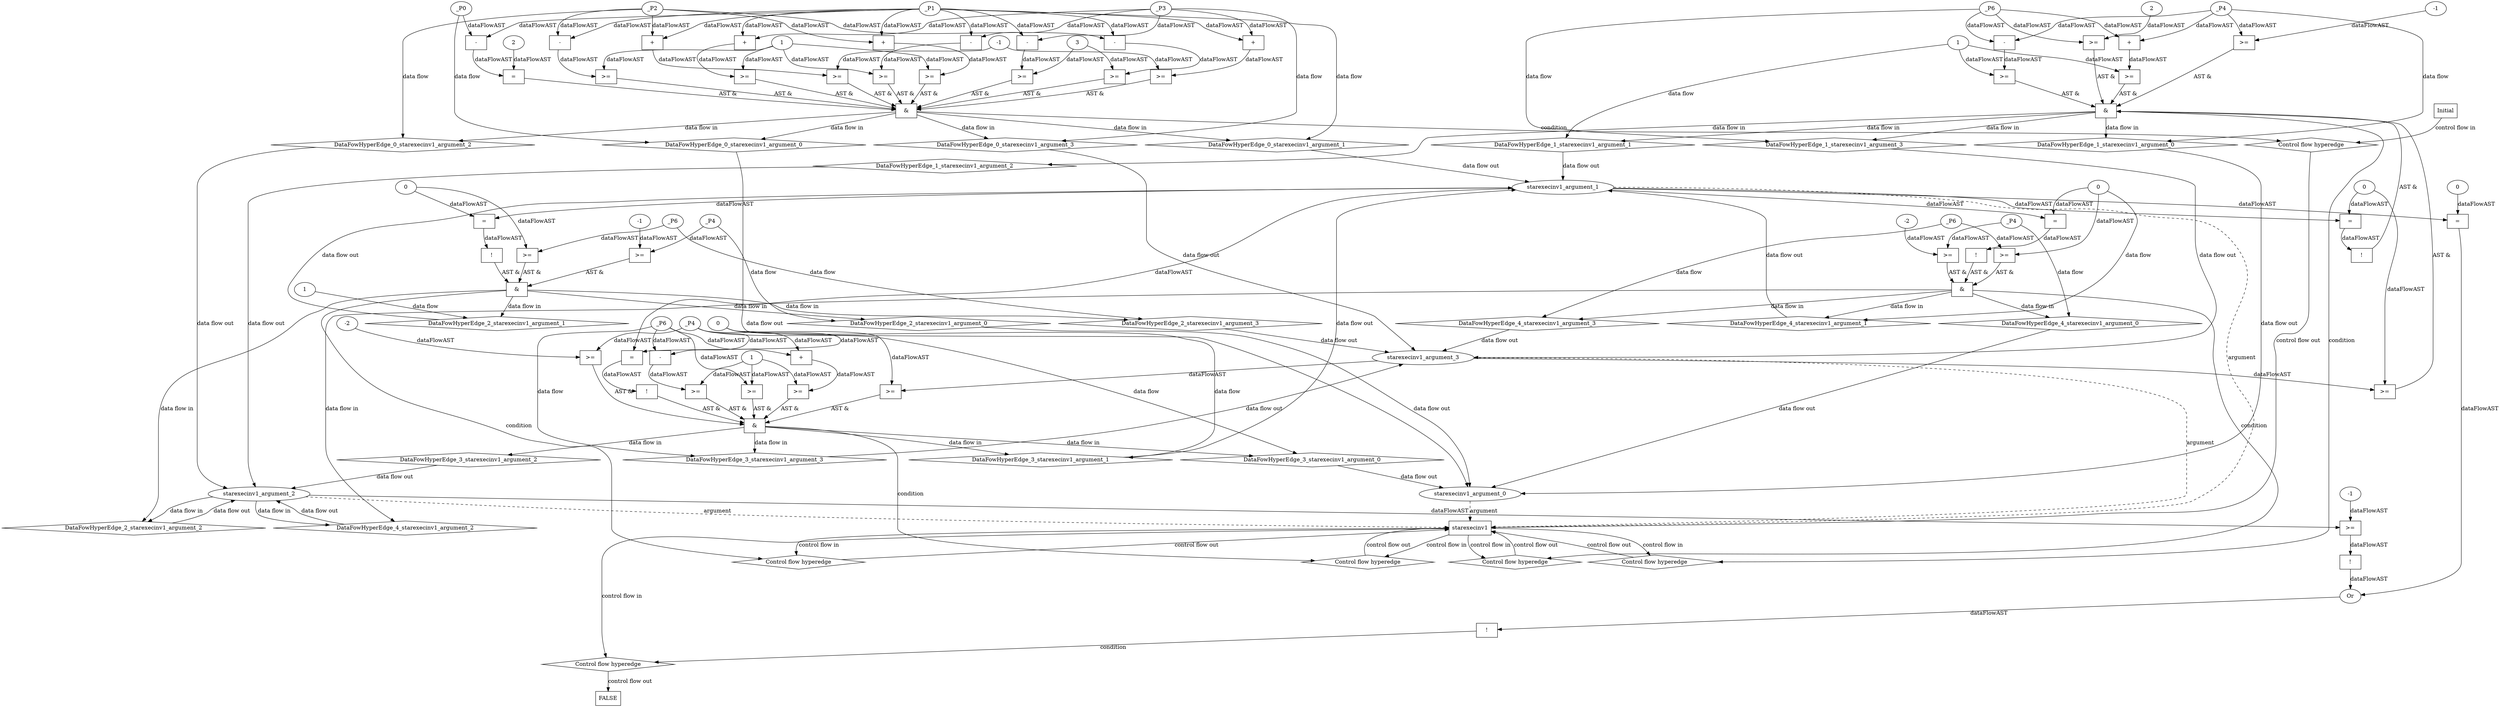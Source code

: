digraph dag {
"starexecinv1" [label="starexecinv1" nodeName="starexecinv1" class=cfn  shape="rect"];
FALSE [label="FALSE" nodeName=FALSE class=cfn  shape="rect"];
Initial [label="Initial" nodeName=Initial class=cfn  shape="rect"];
ControlFowHyperEdge_0 [label="Control flow hyperedge" nodeName=ControlFowHyperEdge_0 class=controlFlowHyperEdge shape="diamond"];
"Initial" -> ControlFowHyperEdge_0 [label="control flow in"]
ControlFowHyperEdge_0 -> "starexecinv1" [label="control flow out"]
ControlFowHyperEdge_1 [label="Control flow hyperedge" nodeName=ControlFowHyperEdge_1 class=controlFlowHyperEdge shape="diamond"];
"starexecinv1" -> ControlFowHyperEdge_1 [label="control flow in"]
ControlFowHyperEdge_1 -> "starexecinv1" [label="control flow out"]
ControlFowHyperEdge_2 [label="Control flow hyperedge" nodeName=ControlFowHyperEdge_2 class=controlFlowHyperEdge shape="diamond"];
"starexecinv1" -> ControlFowHyperEdge_2 [label="control flow in"]
ControlFowHyperEdge_2 -> "starexecinv1" [label="control flow out"]
ControlFowHyperEdge_3 [label="Control flow hyperedge" nodeName=ControlFowHyperEdge_3 class=controlFlowHyperEdge shape="diamond"];
"starexecinv1" -> ControlFowHyperEdge_3 [label="control flow in"]
ControlFowHyperEdge_3 -> "starexecinv1" [label="control flow out"]
ControlFowHyperEdge_4 [label="Control flow hyperedge" nodeName=ControlFowHyperEdge_4 class=controlFlowHyperEdge shape="diamond"];
"starexecinv1" -> ControlFowHyperEdge_4 [label="control flow in"]
ControlFowHyperEdge_4 -> "starexecinv1" [label="control flow out"]
ControlFowHyperEdge_5 [label="Control flow hyperedge" nodeName=ControlFowHyperEdge_5 class=controlFlowHyperEdge shape="diamond"];
"starexecinv1" -> ControlFowHyperEdge_5 [label="control flow in"]
ControlFowHyperEdge_5 -> "FALSE" [label="control flow out"]
"starexecinv1_argument_0" [label="starexecinv1_argument_0" nodeName=argument0 class=argument  head="starexecinv1" shape="oval"];
"starexecinv1_argument_0" -> "starexecinv1"[label="argument" style="dashed"]
"starexecinv1_argument_1" [label="starexecinv1_argument_1" nodeName=argument1 class=argument  head="starexecinv1" shape="oval"];
"starexecinv1_argument_1" -> "starexecinv1"[label="argument" style="dashed"]
"starexecinv1_argument_2" [label="starexecinv1_argument_2" nodeName=argument2 class=argument  head="starexecinv1" shape="oval"];
"starexecinv1_argument_2" -> "starexecinv1"[label="argument" style="dashed"]
"starexecinv1_argument_3" [label="starexecinv1_argument_3" nodeName=argument3 class=argument  head="starexecinv1" shape="oval"];
"starexecinv1_argument_3" -> "starexecinv1"[label="argument" style="dashed"]

"xxxstarexecinv1___Initial_0xxx_and" [label="&" nodeName="xxxstarexecinv1___Initial_0xxx_and" class=Operator shape="rect"];
"xxxstarexecinv1___Initial_0xxxguard6_node_0" [label=">=" nodeName="xxxstarexecinv1___Initial_0xxxguard6_node_0" class=Operator  shape="rect"];
"xxxstarexecinv1___Initial_0xxxguard6_node_1" [label="-" nodeName="xxxstarexecinv1___Initial_0xxxguard6_node_1" class= Operator shape="rect"];
"xxxstarexecinv1___Initial_0xxxguard6_node_1" -> "xxxstarexecinv1___Initial_0xxxguard6_node_0"[label="dataFlowAST"]
"xxxstarexecinv1___Initial_0xxxguard1_node_4" -> "xxxstarexecinv1___Initial_0xxxguard6_node_0"[label="dataFlowAST"]
"xxxstarexecinv1___Initial_0xxxdataFlow2_node_0" -> "xxxstarexecinv1___Initial_0xxxguard6_node_1"[label="dataFlowAST"]
"xxxstarexecinv1___Initial_0xxxdataFlow1_node_0" -> "xxxstarexecinv1___Initial_0xxxguard6_node_1"[label="dataFlowAST"]

"xxxstarexecinv1___Initial_0xxxguard6_node_0" -> "xxxstarexecinv1___Initial_0xxx_and" [label="AST &"];
"xxxstarexecinv1___Initial_0xxxguard3_node_0" [label="=" nodeName="xxxstarexecinv1___Initial_0xxxguard3_node_0" class=Operator  shape="rect"];
"xxxstarexecinv1___Initial_0xxxguard3_node_1" [label="-" nodeName="xxxstarexecinv1___Initial_0xxxguard3_node_1" class= Operator shape="rect"];
"xxxstarexecinv1___Initial_0xxxguard3_node_4" [label="2" nodeName="xxxstarexecinv1___Initial_0xxxguard3_node_4" class=Literal ];
"xxxstarexecinv1___Initial_0xxxguard3_node_1" -> "xxxstarexecinv1___Initial_0xxxguard3_node_0"[label="dataFlowAST"]
"xxxstarexecinv1___Initial_0xxxguard3_node_4" -> "xxxstarexecinv1___Initial_0xxxguard3_node_0"[label="dataFlowAST"]
"xxxstarexecinv1___Initial_0xxxdataFlow_0_node_0" -> "xxxstarexecinv1___Initial_0xxxguard3_node_1"[label="dataFlowAST"]
"xxxstarexecinv1___Initial_0xxxdataFlow1_node_0" -> "xxxstarexecinv1___Initial_0xxxguard3_node_1"[label="dataFlowAST"]

"xxxstarexecinv1___Initial_0xxxguard3_node_0" -> "xxxstarexecinv1___Initial_0xxx_and" [label="AST &"];
"xxxstarexecinv1___Initial_0xxxguard5_node_0" [label=">=" nodeName="xxxstarexecinv1___Initial_0xxxguard5_node_0" class=Operator  shape="rect"];
"xxxstarexecinv1___Initial_0xxxguard5_node_1" [label="+" nodeName="xxxstarexecinv1___Initial_0xxxguard5_node_1" class= Operator shape="rect"];
"xxxstarexecinv1___Initial_0xxxguard5_node_1" -> "xxxstarexecinv1___Initial_0xxxguard5_node_0"[label="dataFlowAST"]
"xxxstarexecinv1___Initial_0xxxguard1_node_4" -> "xxxstarexecinv1___Initial_0xxxguard5_node_0"[label="dataFlowAST"]
"xxxstarexecinv1___Initial_0xxxdataFlow3_node_0" -> "xxxstarexecinv1___Initial_0xxxguard5_node_1"[label="dataFlowAST"]
"xxxstarexecinv1___Initial_0xxxdataFlow1_node_0" -> "xxxstarexecinv1___Initial_0xxxguard5_node_1"[label="dataFlowAST"]

"xxxstarexecinv1___Initial_0xxxguard5_node_0" -> "xxxstarexecinv1___Initial_0xxx_and" [label="AST &"];
"xxxstarexecinv1___Initial_0xxxguard4_node_0" [label=">=" nodeName="xxxstarexecinv1___Initial_0xxxguard4_node_0" class=Operator  shape="rect"];
"xxxstarexecinv1___Initial_0xxxguard4_node_1" [label="-" nodeName="xxxstarexecinv1___Initial_0xxxguard4_node_1" class= Operator shape="rect"];
"xxxstarexecinv1___Initial_0xxxguard4_node_1" -> "xxxstarexecinv1___Initial_0xxxguard4_node_0"[label="dataFlowAST"]
"xxxstarexecinv1___Initial_0xxxguard_0_node_4" -> "xxxstarexecinv1___Initial_0xxxguard4_node_0"[label="dataFlowAST"]
"xxxstarexecinv1___Initial_0xxxdataFlow2_node_0" -> "xxxstarexecinv1___Initial_0xxxguard4_node_1"[label="dataFlowAST"]
"xxxstarexecinv1___Initial_0xxxdataFlow1_node_0" -> "xxxstarexecinv1___Initial_0xxxguard4_node_1"[label="dataFlowAST"]

"xxxstarexecinv1___Initial_0xxxguard4_node_0" -> "xxxstarexecinv1___Initial_0xxx_and" [label="AST &"];
"xxxstarexecinv1___Initial_0xxxguard1_node_0" [label=">=" nodeName="xxxstarexecinv1___Initial_0xxxguard1_node_0" class=Operator  shape="rect"];
"xxxstarexecinv1___Initial_0xxxguard1_node_1" [label="-" nodeName="xxxstarexecinv1___Initial_0xxxguard1_node_1" class= Operator shape="rect"];
"xxxstarexecinv1___Initial_0xxxguard1_node_4" [label="1" nodeName="xxxstarexecinv1___Initial_0xxxguard1_node_4" class=Literal ];
"xxxstarexecinv1___Initial_0xxxguard1_node_1" -> "xxxstarexecinv1___Initial_0xxxguard1_node_0"[label="dataFlowAST"]
"xxxstarexecinv1___Initial_0xxxguard1_node_4" -> "xxxstarexecinv1___Initial_0xxxguard1_node_0"[label="dataFlowAST"]
"xxxstarexecinv1___Initial_0xxxdataFlow3_node_0" -> "xxxstarexecinv1___Initial_0xxxguard1_node_1"[label="dataFlowAST"]
"xxxstarexecinv1___Initial_0xxxdataFlow1_node_0" -> "xxxstarexecinv1___Initial_0xxxguard1_node_1"[label="dataFlowAST"]

"xxxstarexecinv1___Initial_0xxxguard1_node_0" -> "xxxstarexecinv1___Initial_0xxx_and" [label="AST &"];
"xxxstarexecinv1___Initial_0xxxguard_0_node_0" [label=">=" nodeName="xxxstarexecinv1___Initial_0xxxguard_0_node_0" class=Operator  shape="rect"];
"xxxstarexecinv1___Initial_0xxxguard_0_node_1" [label="-" nodeName="xxxstarexecinv1___Initial_0xxxguard_0_node_1" class= Operator shape="rect"];
"xxxstarexecinv1___Initial_0xxxguard_0_node_4" [label="3" nodeName="xxxstarexecinv1___Initial_0xxxguard_0_node_4" class=Literal ];
"xxxstarexecinv1___Initial_0xxxguard_0_node_1" -> "xxxstarexecinv1___Initial_0xxxguard_0_node_0"[label="dataFlowAST"]
"xxxstarexecinv1___Initial_0xxxguard_0_node_4" -> "xxxstarexecinv1___Initial_0xxxguard_0_node_0"[label="dataFlowAST"]
"xxxstarexecinv1___Initial_0xxxdataFlow3_node_0" -> "xxxstarexecinv1___Initial_0xxxguard_0_node_1"[label="dataFlowAST"]
"xxxstarexecinv1___Initial_0xxxdataFlow1_node_0" -> "xxxstarexecinv1___Initial_0xxxguard_0_node_1"[label="dataFlowAST"]

"xxxstarexecinv1___Initial_0xxxguard_0_node_0" -> "xxxstarexecinv1___Initial_0xxx_and" [label="AST &"];
"xxxstarexecinv1___Initial_0xxxguard7_node_0" [label=">=" nodeName="xxxstarexecinv1___Initial_0xxxguard7_node_0" class=Operator  shape="rect"];
"xxxstarexecinv1___Initial_0xxxguard7_node_1" [label="+" nodeName="xxxstarexecinv1___Initial_0xxxguard7_node_1" class= Operator shape="rect"];
"xxxstarexecinv1___Initial_0xxxguard7_node_4" [label="-1" nodeName="xxxstarexecinv1___Initial_0xxxguard7_node_4" class=Literal ];
"xxxstarexecinv1___Initial_0xxxguard7_node_1" -> "xxxstarexecinv1___Initial_0xxxguard7_node_0"[label="dataFlowAST"]
"xxxstarexecinv1___Initial_0xxxguard7_node_4" -> "xxxstarexecinv1___Initial_0xxxguard7_node_0"[label="dataFlowAST"]
"xxxstarexecinv1___Initial_0xxxdataFlow3_node_0" -> "xxxstarexecinv1___Initial_0xxxguard7_node_1"[label="dataFlowAST"]
"xxxstarexecinv1___Initial_0xxxdataFlow1_node_0" -> "xxxstarexecinv1___Initial_0xxxguard7_node_1"[label="dataFlowAST"]

"xxxstarexecinv1___Initial_0xxxguard7_node_0" -> "xxxstarexecinv1___Initial_0xxx_and" [label="AST &"];
"xxxstarexecinv1___Initial_0xxxguard2_node_0" [label=">=" nodeName="xxxstarexecinv1___Initial_0xxxguard2_node_0" class=Operator  shape="rect"];
"xxxstarexecinv1___Initial_0xxxguard2_node_1" [label="+" nodeName="xxxstarexecinv1___Initial_0xxxguard2_node_1" class= Operator shape="rect"];
"xxxstarexecinv1___Initial_0xxxguard2_node_1" -> "xxxstarexecinv1___Initial_0xxxguard2_node_0"[label="dataFlowAST"]
"xxxstarexecinv1___Initial_0xxxguard1_node_4" -> "xxxstarexecinv1___Initial_0xxxguard2_node_0"[label="dataFlowAST"]
"xxxstarexecinv1___Initial_0xxxdataFlow2_node_0" -> "xxxstarexecinv1___Initial_0xxxguard2_node_1"[label="dataFlowAST"]
"xxxstarexecinv1___Initial_0xxxdataFlow1_node_0" -> "xxxstarexecinv1___Initial_0xxxguard2_node_1"[label="dataFlowAST"]

"xxxstarexecinv1___Initial_0xxxguard2_node_0" -> "xxxstarexecinv1___Initial_0xxx_and" [label="AST &"];
"xxxstarexecinv1___Initial_0xxxguard8_node_0" [label=">=" nodeName="xxxstarexecinv1___Initial_0xxxguard8_node_0" class=Operator  shape="rect"];
"xxxstarexecinv1___Initial_0xxxguard8_node_1" [label="+" nodeName="xxxstarexecinv1___Initial_0xxxguard8_node_1" class= Operator shape="rect"];
"xxxstarexecinv1___Initial_0xxxguard8_node_1" -> "xxxstarexecinv1___Initial_0xxxguard8_node_0"[label="dataFlowAST"]
"xxxstarexecinv1___Initial_0xxxguard7_node_4" -> "xxxstarexecinv1___Initial_0xxxguard8_node_0"[label="dataFlowAST"]
"xxxstarexecinv1___Initial_0xxxdataFlow2_node_0" -> "xxxstarexecinv1___Initial_0xxxguard8_node_1"[label="dataFlowAST"]
"xxxstarexecinv1___Initial_0xxxdataFlow1_node_0" -> "xxxstarexecinv1___Initial_0xxxguard8_node_1"[label="dataFlowAST"]

"xxxstarexecinv1___Initial_0xxxguard8_node_0" -> "xxxstarexecinv1___Initial_0xxx_and" [label="AST &"];
"xxxstarexecinv1___Initial_0xxx_and" -> "ControlFowHyperEdge_0" [label="condition"];
"xxxstarexecinv1___Initial_0xxxdataFlow_0_node_0" [label="_P0" nodeName="xxxstarexecinv1___Initial_0xxxdataFlow_0_node_0" class=Constant ];

"xxxstarexecinv1___Initial_0xxxdataFlow_0_node_0" -> "DataFowHyperEdge_0_starexecinv1_argument_0" [label="data flow"];
"xxxstarexecinv1___Initial_0xxxdataFlow1_node_0" [label="_P1" nodeName="xxxstarexecinv1___Initial_0xxxdataFlow1_node_0" class=Constant ];

"xxxstarexecinv1___Initial_0xxxdataFlow1_node_0" -> "DataFowHyperEdge_0_starexecinv1_argument_1" [label="data flow"];
"xxxstarexecinv1___Initial_0xxxdataFlow2_node_0" [label="_P2" nodeName="xxxstarexecinv1___Initial_0xxxdataFlow2_node_0" class=Constant ];

"xxxstarexecinv1___Initial_0xxxdataFlow2_node_0" -> "DataFowHyperEdge_0_starexecinv1_argument_2" [label="data flow"];
"xxxstarexecinv1___Initial_0xxxdataFlow3_node_0" [label="_P3" nodeName="xxxstarexecinv1___Initial_0xxxdataFlow3_node_0" class=Constant ];

"xxxstarexecinv1___Initial_0xxxdataFlow3_node_0" -> "DataFowHyperEdge_0_starexecinv1_argument_3" [label="data flow"];
"xxxstarexecinv1___starexecinv1_1xxx_and" [label="&" nodeName="xxxstarexecinv1___starexecinv1_1xxx_and" class=Operator shape="rect"];
"xxxstarexecinv1___starexecinv1_1xxxguard_0_node_0" [label=">=" nodeName="xxxstarexecinv1___starexecinv1_1xxxguard_0_node_0" class=Operator  shape="rect"];
"xxxstarexecinv1___starexecinv1_1xxxguard_0_node_2" [label="2" nodeName="xxxstarexecinv1___starexecinv1_1xxxguard_0_node_2" class=Literal ];
"xxxstarexecinv1___starexecinv1_1xxxdataFlow2_node_0" -> "xxxstarexecinv1___starexecinv1_1xxxguard_0_node_0"[label="dataFlowAST"]
"xxxstarexecinv1___starexecinv1_1xxxguard_0_node_2" -> "xxxstarexecinv1___starexecinv1_1xxxguard_0_node_0"[label="dataFlowAST"]

"xxxstarexecinv1___starexecinv1_1xxxguard_0_node_0" -> "xxxstarexecinv1___starexecinv1_1xxx_and" [label="AST &"];
"xxxstarexecinv1___starexecinv1_1xxxguard1_node_0" [label=">=" nodeName="xxxstarexecinv1___starexecinv1_1xxxguard1_node_0" class=Operator  shape="rect"];
"xxxstarexecinv1___starexecinv1_1xxxguard1_node_2" [label="-1" nodeName="xxxstarexecinv1___starexecinv1_1xxxguard1_node_2" class=Literal ];
"xxxstarexecinv1___starexecinv1_1xxxdataFlow_0_node_0" -> "xxxstarexecinv1___starexecinv1_1xxxguard1_node_0"[label="dataFlowAST"]
"xxxstarexecinv1___starexecinv1_1xxxguard1_node_2" -> "xxxstarexecinv1___starexecinv1_1xxxguard1_node_0"[label="dataFlowAST"]

"xxxstarexecinv1___starexecinv1_1xxxguard1_node_0" -> "xxxstarexecinv1___starexecinv1_1xxx_and" [label="AST &"];
"xxxstarexecinv1___starexecinv1_1xxxguard5_node_0" [label=">=" nodeName="xxxstarexecinv1___starexecinv1_1xxxguard5_node_0" class=Operator  shape="rect"];
"xxxstarexecinv1___starexecinv1_1xxxguard5_node_1" [label="-" nodeName="xxxstarexecinv1___starexecinv1_1xxxguard5_node_1" class= Operator shape="rect"];
"xxxstarexecinv1___starexecinv1_1xxxguard5_node_1" -> "xxxstarexecinv1___starexecinv1_1xxxguard5_node_0"[label="dataFlowAST"]
"xxxstarexecinv1___starexecinv1_1xxxdataFlow1_node_0" -> "xxxstarexecinv1___starexecinv1_1xxxguard5_node_0"[label="dataFlowAST"]
"xxxstarexecinv1___starexecinv1_1xxxdataFlow2_node_0" -> "xxxstarexecinv1___starexecinv1_1xxxguard5_node_1"[label="dataFlowAST"]
"xxxstarexecinv1___starexecinv1_1xxxdataFlow_0_node_0" -> "xxxstarexecinv1___starexecinv1_1xxxguard5_node_1"[label="dataFlowAST"]

"xxxstarexecinv1___starexecinv1_1xxxguard5_node_0" -> "xxxstarexecinv1___starexecinv1_1xxx_and" [label="AST &"];
"xxxstarexecinv1___starexecinv1_1xxxguard2_node_0" [label=">=" nodeName="xxxstarexecinv1___starexecinv1_1xxxguard2_node_0" class=Operator  shape="rect"];
"xxxstarexecinv1___starexecinv1_1xxxguard2_node_1" [label="+" nodeName="xxxstarexecinv1___starexecinv1_1xxxguard2_node_1" class= Operator shape="rect"];
"xxxstarexecinv1___starexecinv1_1xxxguard2_node_1" -> "xxxstarexecinv1___starexecinv1_1xxxguard2_node_0"[label="dataFlowAST"]
"xxxstarexecinv1___starexecinv1_1xxxdataFlow1_node_0" -> "xxxstarexecinv1___starexecinv1_1xxxguard2_node_0"[label="dataFlowAST"]
"xxxstarexecinv1___starexecinv1_1xxxdataFlow2_node_0" -> "xxxstarexecinv1___starexecinv1_1xxxguard2_node_1"[label="dataFlowAST"]
"xxxstarexecinv1___starexecinv1_1xxxdataFlow_0_node_0" -> "xxxstarexecinv1___starexecinv1_1xxxguard2_node_1"[label="dataFlowAST"]

"xxxstarexecinv1___starexecinv1_1xxxguard2_node_0" -> "xxxstarexecinv1___starexecinv1_1xxx_and" [label="AST &"];
"xxxstarexecinv1___starexecinv1_1xxxguard4_node_0" [label=">=" nodeName="xxxstarexecinv1___starexecinv1_1xxxguard4_node_0" class=Operator  shape="rect"];
"xxxstarexecinv1___starexecinv1_1xxxguard3_node_3" -> "xxxstarexecinv1___starexecinv1_1xxxguard4_node_0"[label="dataFlowAST"]
"starexecinv1_argument_3" -> "xxxstarexecinv1___starexecinv1_1xxxguard4_node_0"[label="dataFlowAST"]

"xxxstarexecinv1___starexecinv1_1xxxguard4_node_0" -> "xxxstarexecinv1___starexecinv1_1xxx_and" [label="AST &"];
"xxxstarexecinv1___starexecinv1_1xxxguard3_node_0" [label="!" nodeName="xxxstarexecinv1___starexecinv1_1xxxguard3_node_0" class=Operator shape="rect"];
"xxxstarexecinv1___starexecinv1_1xxxguard3_node_1" [label="=" nodeName="xxxstarexecinv1___starexecinv1_1xxxguard3_node_1" class=Operator  shape="rect"];
"xxxstarexecinv1___starexecinv1_1xxxguard3_node_3" [label="0" nodeName="xxxstarexecinv1___starexecinv1_1xxxguard3_node_3" class=Literal ];
"xxxstarexecinv1___starexecinv1_1xxxguard3_node_1" -> "xxxstarexecinv1___starexecinv1_1xxxguard3_node_0"[label="dataFlowAST"]
"starexecinv1_argument_1" -> "xxxstarexecinv1___starexecinv1_1xxxguard3_node_1"[label="dataFlowAST"]
"xxxstarexecinv1___starexecinv1_1xxxguard3_node_3" -> "xxxstarexecinv1___starexecinv1_1xxxguard3_node_1"[label="dataFlowAST"]

"xxxstarexecinv1___starexecinv1_1xxxguard3_node_0" -> "xxxstarexecinv1___starexecinv1_1xxx_and" [label="AST &"];
"xxxstarexecinv1___starexecinv1_1xxx_and" -> "ControlFowHyperEdge_1" [label="condition"];
"xxxstarexecinv1___starexecinv1_1xxxdataFlow_0_node_0" [label="_P4" nodeName="xxxstarexecinv1___starexecinv1_1xxxdataFlow_0_node_0" class=Constant ];

"xxxstarexecinv1___starexecinv1_1xxxdataFlow_0_node_0" -> "DataFowHyperEdge_1_starexecinv1_argument_0" [label="data flow"];
"xxxstarexecinv1___starexecinv1_1xxxdataFlow1_node_0" [label="1" nodeName="xxxstarexecinv1___starexecinv1_1xxxdataFlow1_node_0" class=Literal ];

"xxxstarexecinv1___starexecinv1_1xxxdataFlow1_node_0" -> "DataFowHyperEdge_1_starexecinv1_argument_1" [label="data flow"];
"xxxstarexecinv1___starexecinv1_1xxxdataFlow2_node_0" [label="_P6" nodeName="xxxstarexecinv1___starexecinv1_1xxxdataFlow2_node_0" class=Constant ];

"xxxstarexecinv1___starexecinv1_1xxxdataFlow2_node_0" -> "DataFowHyperEdge_1_starexecinv1_argument_3" [label="data flow"];
"xxxstarexecinv1___starexecinv1_2xxx_and" [label="&" nodeName="xxxstarexecinv1___starexecinv1_2xxx_and" class=Operator shape="rect"];
"xxxstarexecinv1___starexecinv1_2xxxguard_0_node_0" [label="!" nodeName="xxxstarexecinv1___starexecinv1_2xxxguard_0_node_0" class=Operator shape="rect"];
"xxxstarexecinv1___starexecinv1_2xxxguard_0_node_1" [label="=" nodeName="xxxstarexecinv1___starexecinv1_2xxxguard_0_node_1" class=Operator  shape="rect"];
"xxxstarexecinv1___starexecinv1_2xxxguard_0_node_3" [label="0" nodeName="xxxstarexecinv1___starexecinv1_2xxxguard_0_node_3" class=Literal ];
"xxxstarexecinv1___starexecinv1_2xxxguard_0_node_1" -> "xxxstarexecinv1___starexecinv1_2xxxguard_0_node_0"[label="dataFlowAST"]
"starexecinv1_argument_1" -> "xxxstarexecinv1___starexecinv1_2xxxguard_0_node_1"[label="dataFlowAST"]
"xxxstarexecinv1___starexecinv1_2xxxguard_0_node_3" -> "xxxstarexecinv1___starexecinv1_2xxxguard_0_node_1"[label="dataFlowAST"]

"xxxstarexecinv1___starexecinv1_2xxxguard_0_node_0" -> "xxxstarexecinv1___starexecinv1_2xxx_and" [label="AST &"];
"xxxstarexecinv1___starexecinv1_2xxxguard1_node_0" [label=">=" nodeName="xxxstarexecinv1___starexecinv1_2xxxguard1_node_0" class=Operator  shape="rect"];
"xxxstarexecinv1___starexecinv1_2xxxdataFlow2_node_0" -> "xxxstarexecinv1___starexecinv1_2xxxguard1_node_0"[label="dataFlowAST"]
"xxxstarexecinv1___starexecinv1_2xxxguard_0_node_3" -> "xxxstarexecinv1___starexecinv1_2xxxguard1_node_0"[label="dataFlowAST"]

"xxxstarexecinv1___starexecinv1_2xxxguard1_node_0" -> "xxxstarexecinv1___starexecinv1_2xxx_and" [label="AST &"];
"xxxstarexecinv1___starexecinv1_2xxxguard2_node_0" [label=">=" nodeName="xxxstarexecinv1___starexecinv1_2xxxguard2_node_0" class=Operator  shape="rect"];
"xxxstarexecinv1___starexecinv1_2xxxguard2_node_2" [label="-1" nodeName="xxxstarexecinv1___starexecinv1_2xxxguard2_node_2" class=Literal ];
"xxxstarexecinv1___starexecinv1_2xxxdataFlow_0_node_0" -> "xxxstarexecinv1___starexecinv1_2xxxguard2_node_0"[label="dataFlowAST"]
"xxxstarexecinv1___starexecinv1_2xxxguard2_node_2" -> "xxxstarexecinv1___starexecinv1_2xxxguard2_node_0"[label="dataFlowAST"]

"xxxstarexecinv1___starexecinv1_2xxxguard2_node_0" -> "xxxstarexecinv1___starexecinv1_2xxx_and" [label="AST &"];
"xxxstarexecinv1___starexecinv1_2xxx_and" -> "ControlFowHyperEdge_2" [label="condition"];
"xxxstarexecinv1___starexecinv1_2xxxdataFlow_0_node_0" [label="_P4" nodeName="xxxstarexecinv1___starexecinv1_2xxxdataFlow_0_node_0" class=Constant ];

"xxxstarexecinv1___starexecinv1_2xxxdataFlow_0_node_0" -> "DataFowHyperEdge_2_starexecinv1_argument_0" [label="data flow"];
"xxxstarexecinv1___starexecinv1_2xxxdataFlow1_node_0" [label="1" nodeName="xxxstarexecinv1___starexecinv1_2xxxdataFlow1_node_0" class=Literal ];

"xxxstarexecinv1___starexecinv1_2xxxdataFlow1_node_0" -> "DataFowHyperEdge_2_starexecinv1_argument_1" [label="data flow"];
"xxxstarexecinv1___starexecinv1_2xxxdataFlow2_node_0" [label="_P6" nodeName="xxxstarexecinv1___starexecinv1_2xxxdataFlow2_node_0" class=Constant ];

"xxxstarexecinv1___starexecinv1_2xxxdataFlow2_node_0" -> "DataFowHyperEdge_2_starexecinv1_argument_3" [label="data flow"];
"xxxstarexecinv1___starexecinv1_3xxx_and" [label="&" nodeName="xxxstarexecinv1___starexecinv1_3xxx_and" class=Operator shape="rect"];
"xxxstarexecinv1___starexecinv1_3xxxguard_0_node_0" [label=">=" nodeName="xxxstarexecinv1___starexecinv1_3xxxguard_0_node_0" class=Operator  shape="rect"];
"xxxstarexecinv1___starexecinv1_3xxxguard_0_node_2" [label="1" nodeName="xxxstarexecinv1___starexecinv1_3xxxguard_0_node_2" class=Literal ];
"xxxstarexecinv1___starexecinv1_3xxxdataFlow2_node_0" -> "xxxstarexecinv1___starexecinv1_3xxxguard_0_node_0"[label="dataFlowAST"]
"xxxstarexecinv1___starexecinv1_3xxxguard_0_node_2" -> "xxxstarexecinv1___starexecinv1_3xxxguard_0_node_0"[label="dataFlowAST"]

"xxxstarexecinv1___starexecinv1_3xxxguard_0_node_0" -> "xxxstarexecinv1___starexecinv1_3xxx_and" [label="AST &"];
"xxxstarexecinv1___starexecinv1_3xxxguard5_node_0" [label=">=" nodeName="xxxstarexecinv1___starexecinv1_3xxxguard5_node_0" class=Operator  shape="rect"];
"xxxstarexecinv1___starexecinv1_3xxxguard5_node_1" [label="-" nodeName="xxxstarexecinv1___starexecinv1_3xxxguard5_node_1" class= Operator shape="rect"];
"xxxstarexecinv1___starexecinv1_3xxxguard5_node_1" -> "xxxstarexecinv1___starexecinv1_3xxxguard5_node_0"[label="dataFlowAST"]
"xxxstarexecinv1___starexecinv1_3xxxguard_0_node_2" -> "xxxstarexecinv1___starexecinv1_3xxxguard5_node_0"[label="dataFlowAST"]
"xxxstarexecinv1___starexecinv1_3xxxdataFlow2_node_0" -> "xxxstarexecinv1___starexecinv1_3xxxguard5_node_1"[label="dataFlowAST"]
"xxxstarexecinv1___starexecinv1_3xxxdataFlow_0_node_0" -> "xxxstarexecinv1___starexecinv1_3xxxguard5_node_1"[label="dataFlowAST"]

"xxxstarexecinv1___starexecinv1_3xxxguard5_node_0" -> "xxxstarexecinv1___starexecinv1_3xxx_and" [label="AST &"];
"xxxstarexecinv1___starexecinv1_3xxxguard4_node_0" [label=">=" nodeName="xxxstarexecinv1___starexecinv1_3xxxguard4_node_0" class=Operator  shape="rect"];
"xxxstarexecinv1___starexecinv1_3xxxdataFlow1_node_0" -> "xxxstarexecinv1___starexecinv1_3xxxguard4_node_0"[label="dataFlowAST"]
"starexecinv1_argument_3" -> "xxxstarexecinv1___starexecinv1_3xxxguard4_node_0"[label="dataFlowAST"]

"xxxstarexecinv1___starexecinv1_3xxxguard4_node_0" -> "xxxstarexecinv1___starexecinv1_3xxx_and" [label="AST &"];
"xxxstarexecinv1___starexecinv1_3xxxguard1_node_0" [label=">=" nodeName="xxxstarexecinv1___starexecinv1_3xxxguard1_node_0" class=Operator  shape="rect"];
"xxxstarexecinv1___starexecinv1_3xxxguard1_node_1" [label="-2" nodeName="xxxstarexecinv1___starexecinv1_3xxxguard1_node_1" class=Literal ];
"xxxstarexecinv1___starexecinv1_3xxxguard1_node_1" -> "xxxstarexecinv1___starexecinv1_3xxxguard1_node_0"[label="dataFlowAST"]
"xxxstarexecinv1___starexecinv1_3xxxdataFlow_0_node_0" -> "xxxstarexecinv1___starexecinv1_3xxxguard1_node_0"[label="dataFlowAST"]

"xxxstarexecinv1___starexecinv1_3xxxguard1_node_0" -> "xxxstarexecinv1___starexecinv1_3xxx_and" [label="AST &"];
"xxxstarexecinv1___starexecinv1_3xxxguard3_node_0" [label="!" nodeName="xxxstarexecinv1___starexecinv1_3xxxguard3_node_0" class=Operator shape="rect"];
"xxxstarexecinv1___starexecinv1_3xxxguard3_node_1" [label="=" nodeName="xxxstarexecinv1___starexecinv1_3xxxguard3_node_1" class=Operator  shape="rect"];
"xxxstarexecinv1___starexecinv1_3xxxguard3_node_1" -> "xxxstarexecinv1___starexecinv1_3xxxguard3_node_0"[label="dataFlowAST"]
"starexecinv1_argument_1" -> "xxxstarexecinv1___starexecinv1_3xxxguard3_node_1"[label="dataFlowAST"]
"xxxstarexecinv1___starexecinv1_3xxxdataFlow1_node_0" -> "xxxstarexecinv1___starexecinv1_3xxxguard3_node_1"[label="dataFlowAST"]

"xxxstarexecinv1___starexecinv1_3xxxguard3_node_0" -> "xxxstarexecinv1___starexecinv1_3xxx_and" [label="AST &"];
"xxxstarexecinv1___starexecinv1_3xxxguard2_node_0" [label=">=" nodeName="xxxstarexecinv1___starexecinv1_3xxxguard2_node_0" class=Operator  shape="rect"];
"xxxstarexecinv1___starexecinv1_3xxxguard2_node_1" [label="+" nodeName="xxxstarexecinv1___starexecinv1_3xxxguard2_node_1" class= Operator shape="rect"];
"xxxstarexecinv1___starexecinv1_3xxxguard2_node_1" -> "xxxstarexecinv1___starexecinv1_3xxxguard2_node_0"[label="dataFlowAST"]
"xxxstarexecinv1___starexecinv1_3xxxguard_0_node_2" -> "xxxstarexecinv1___starexecinv1_3xxxguard2_node_0"[label="dataFlowAST"]
"xxxstarexecinv1___starexecinv1_3xxxdataFlow2_node_0" -> "xxxstarexecinv1___starexecinv1_3xxxguard2_node_1"[label="dataFlowAST"]
"xxxstarexecinv1___starexecinv1_3xxxdataFlow_0_node_0" -> "xxxstarexecinv1___starexecinv1_3xxxguard2_node_1"[label="dataFlowAST"]

"xxxstarexecinv1___starexecinv1_3xxxguard2_node_0" -> "xxxstarexecinv1___starexecinv1_3xxx_and" [label="AST &"];
"xxxstarexecinv1___starexecinv1_3xxx_and" -> "ControlFowHyperEdge_3" [label="condition"];
"xxxstarexecinv1___starexecinv1_3xxxdataFlow_0_node_0" [label="_P4" nodeName="xxxstarexecinv1___starexecinv1_3xxxdataFlow_0_node_0" class=Constant ];

"xxxstarexecinv1___starexecinv1_3xxxdataFlow_0_node_0" -> "DataFowHyperEdge_3_starexecinv1_argument_0" [label="data flow"];
"xxxstarexecinv1___starexecinv1_3xxxdataFlow1_node_0" [label="0" nodeName="xxxstarexecinv1___starexecinv1_3xxxdataFlow1_node_0" class=Literal ];

"xxxstarexecinv1___starexecinv1_3xxxdataFlow1_node_0" -> "DataFowHyperEdge_3_starexecinv1_argument_1" [label="data flow"];
"xxxstarexecinv1___starexecinv1_3xxxdataFlow2_node_0" [label="_P6" nodeName="xxxstarexecinv1___starexecinv1_3xxxdataFlow2_node_0" class=Constant ];

"xxxstarexecinv1___starexecinv1_3xxxdataFlow2_node_0" -> "DataFowHyperEdge_3_starexecinv1_argument_3" [label="data flow"];
"xxxstarexecinv1___starexecinv1_4xxx_and" [label="&" nodeName="xxxstarexecinv1___starexecinv1_4xxx_and" class=Operator shape="rect"];
"xxxstarexecinv1___starexecinv1_4xxxguard_0_node_0" [label="!" nodeName="xxxstarexecinv1___starexecinv1_4xxxguard_0_node_0" class=Operator shape="rect"];
"xxxstarexecinv1___starexecinv1_4xxxguard_0_node_1" [label="=" nodeName="xxxstarexecinv1___starexecinv1_4xxxguard_0_node_1" class=Operator  shape="rect"];
"xxxstarexecinv1___starexecinv1_4xxxguard_0_node_1" -> "xxxstarexecinv1___starexecinv1_4xxxguard_0_node_0"[label="dataFlowAST"]
"starexecinv1_argument_1" -> "xxxstarexecinv1___starexecinv1_4xxxguard_0_node_1"[label="dataFlowAST"]
"xxxstarexecinv1___starexecinv1_4xxxdataFlow1_node_0" -> "xxxstarexecinv1___starexecinv1_4xxxguard_0_node_1"[label="dataFlowAST"]

"xxxstarexecinv1___starexecinv1_4xxxguard_0_node_0" -> "xxxstarexecinv1___starexecinv1_4xxx_and" [label="AST &"];
"xxxstarexecinv1___starexecinv1_4xxxguard1_node_0" [label=">=" nodeName="xxxstarexecinv1___starexecinv1_4xxxguard1_node_0" class=Operator  shape="rect"];
"xxxstarexecinv1___starexecinv1_4xxxdataFlow2_node_0" -> "xxxstarexecinv1___starexecinv1_4xxxguard1_node_0"[label="dataFlowAST"]
"xxxstarexecinv1___starexecinv1_4xxxdataFlow1_node_0" -> "xxxstarexecinv1___starexecinv1_4xxxguard1_node_0"[label="dataFlowAST"]

"xxxstarexecinv1___starexecinv1_4xxxguard1_node_0" -> "xxxstarexecinv1___starexecinv1_4xxx_and" [label="AST &"];
"xxxstarexecinv1___starexecinv1_4xxxguard2_node_0" [label=">=" nodeName="xxxstarexecinv1___starexecinv1_4xxxguard2_node_0" class=Operator  shape="rect"];
"xxxstarexecinv1___starexecinv1_4xxxguard2_node_1" [label="-2" nodeName="xxxstarexecinv1___starexecinv1_4xxxguard2_node_1" class=Literal ];
"xxxstarexecinv1___starexecinv1_4xxxguard2_node_1" -> "xxxstarexecinv1___starexecinv1_4xxxguard2_node_0"[label="dataFlowAST"]
"xxxstarexecinv1___starexecinv1_4xxxdataFlow_0_node_0" -> "xxxstarexecinv1___starexecinv1_4xxxguard2_node_0"[label="dataFlowAST"]

"xxxstarexecinv1___starexecinv1_4xxxguard2_node_0" -> "xxxstarexecinv1___starexecinv1_4xxx_and" [label="AST &"];
"xxxstarexecinv1___starexecinv1_4xxx_and" -> "ControlFowHyperEdge_4" [label="condition"];
"xxxstarexecinv1___starexecinv1_4xxxdataFlow_0_node_0" [label="_P4" nodeName="xxxstarexecinv1___starexecinv1_4xxxdataFlow_0_node_0" class=Constant ];

"xxxstarexecinv1___starexecinv1_4xxxdataFlow_0_node_0" -> "DataFowHyperEdge_4_starexecinv1_argument_0" [label="data flow"];
"xxxstarexecinv1___starexecinv1_4xxxdataFlow1_node_0" [label="0" nodeName="xxxstarexecinv1___starexecinv1_4xxxdataFlow1_node_0" class=Literal ];

"xxxstarexecinv1___starexecinv1_4xxxdataFlow1_node_0" -> "DataFowHyperEdge_4_starexecinv1_argument_1" [label="data flow"];
"xxxstarexecinv1___starexecinv1_4xxxdataFlow2_node_0" [label="_P6" nodeName="xxxstarexecinv1___starexecinv1_4xxxdataFlow2_node_0" class=Constant ];

"xxxstarexecinv1___starexecinv1_4xxxdataFlow2_node_0" -> "DataFowHyperEdge_4_starexecinv1_argument_3" [label="data flow"];
"xxxFALSE___starexecinv1_5xxxguard_0_node_0" [label="!" nodeName="xxxFALSE___starexecinv1_5xxxguard_0_node_0" class=Operator shape="rect"];
"xxxFALSE___starexecinv1_5xxxguard_0_node_1" [label="Or" nodeName="xxxFALSE___starexecinv1_5xxxguard_0_node_1" class=Operator ];
"xxxFALSE___starexecinv1_5xxxguard_0_node_2" [label="=" nodeName="xxxFALSE___starexecinv1_5xxxguard_0_node_2" class=Operator  shape="rect"];
"xxxFALSE___starexecinv1_5xxxguard_0_node_4" [label="0" nodeName="xxxFALSE___starexecinv1_5xxxguard_0_node_4" class=Literal ];
"xxxFALSE___starexecinv1_5xxxguard_0_node_5" [label="!" nodeName="xxxFALSE___starexecinv1_5xxxguard_0_node_5" class=Operator shape="rect"];
"xxxFALSE___starexecinv1_5xxxguard_0_node_6" [label=">=" nodeName="xxxFALSE___starexecinv1_5xxxguard_0_node_6" class=Operator  shape="rect"];
"xxxFALSE___starexecinv1_5xxxguard_0_node_7" [label="-1" nodeName="xxxFALSE___starexecinv1_5xxxguard_0_node_7" class=Literal ];
"xxxFALSE___starexecinv1_5xxxguard_0_node_1" -> "xxxFALSE___starexecinv1_5xxxguard_0_node_0"[label="dataFlowAST"]
"xxxFALSE___starexecinv1_5xxxguard_0_node_2" -> "xxxFALSE___starexecinv1_5xxxguard_0_node_1"[label="dataFlowAST"]
"xxxFALSE___starexecinv1_5xxxguard_0_node_5" -> "xxxFALSE___starexecinv1_5xxxguard_0_node_1"[label="dataFlowAST"]
"starexecinv1_argument_1" -> "xxxFALSE___starexecinv1_5xxxguard_0_node_2"[label="dataFlowAST"]
"xxxFALSE___starexecinv1_5xxxguard_0_node_4" -> "xxxFALSE___starexecinv1_5xxxguard_0_node_2"[label="dataFlowAST"]
"xxxFALSE___starexecinv1_5xxxguard_0_node_6" -> "xxxFALSE___starexecinv1_5xxxguard_0_node_5"[label="dataFlowAST"]
"xxxFALSE___starexecinv1_5xxxguard_0_node_7" -> "xxxFALSE___starexecinv1_5xxxguard_0_node_6"[label="dataFlowAST"]
"starexecinv1_argument_2" -> "xxxFALSE___starexecinv1_5xxxguard_0_node_6"[label="dataFlowAST"]

"xxxFALSE___starexecinv1_5xxxguard_0_node_0" -> "ControlFowHyperEdge_5" [label="condition"];
"DataFowHyperEdge_0_starexecinv1_argument_0" [label="DataFowHyperEdge_0_starexecinv1_argument_0" nodeName="DataFowHyperEdge_0_starexecinv1_argument_0" class=DataFlowHyperedge shape="diamond"];
"DataFowHyperEdge_0_starexecinv1_argument_0" -> "starexecinv1_argument_0"[label="data flow out"]
"xxxstarexecinv1___Initial_0xxx_and" -> "DataFowHyperEdge_0_starexecinv1_argument_0"[label="data flow in"]
"DataFowHyperEdge_0_starexecinv1_argument_1" [label="DataFowHyperEdge_0_starexecinv1_argument_1" nodeName="DataFowHyperEdge_0_starexecinv1_argument_1" class=DataFlowHyperedge shape="diamond"];
"DataFowHyperEdge_0_starexecinv1_argument_1" -> "starexecinv1_argument_1"[label="data flow out"]
"xxxstarexecinv1___Initial_0xxx_and" -> "DataFowHyperEdge_0_starexecinv1_argument_1"[label="data flow in"]
"DataFowHyperEdge_0_starexecinv1_argument_2" [label="DataFowHyperEdge_0_starexecinv1_argument_2" nodeName="DataFowHyperEdge_0_starexecinv1_argument_2" class=DataFlowHyperedge shape="diamond"];
"DataFowHyperEdge_0_starexecinv1_argument_2" -> "starexecinv1_argument_2"[label="data flow out"]
"xxxstarexecinv1___Initial_0xxx_and" -> "DataFowHyperEdge_0_starexecinv1_argument_2"[label="data flow in"]
"DataFowHyperEdge_0_starexecinv1_argument_3" [label="DataFowHyperEdge_0_starexecinv1_argument_3" nodeName="DataFowHyperEdge_0_starexecinv1_argument_3" class=DataFlowHyperedge shape="diamond"];
"DataFowHyperEdge_0_starexecinv1_argument_3" -> "starexecinv1_argument_3"[label="data flow out"]
"xxxstarexecinv1___Initial_0xxx_and" -> "DataFowHyperEdge_0_starexecinv1_argument_3"[label="data flow in"]
"DataFowHyperEdge_1_starexecinv1_argument_0" [label="DataFowHyperEdge_1_starexecinv1_argument_0" nodeName="DataFowHyperEdge_1_starexecinv1_argument_0" class=DataFlowHyperedge shape="diamond"];
"DataFowHyperEdge_1_starexecinv1_argument_0" -> "starexecinv1_argument_0"[label="data flow out"]
"xxxstarexecinv1___starexecinv1_1xxx_and" -> "DataFowHyperEdge_1_starexecinv1_argument_0"[label="data flow in"]
"DataFowHyperEdge_1_starexecinv1_argument_1" [label="DataFowHyperEdge_1_starexecinv1_argument_1" nodeName="DataFowHyperEdge_1_starexecinv1_argument_1" class=DataFlowHyperedge shape="diamond"];
"DataFowHyperEdge_1_starexecinv1_argument_1" -> "starexecinv1_argument_1"[label="data flow out"]
"xxxstarexecinv1___starexecinv1_1xxx_and" -> "DataFowHyperEdge_1_starexecinv1_argument_1"[label="data flow in"]
"DataFowHyperEdge_1_starexecinv1_argument_2" [label="DataFowHyperEdge_1_starexecinv1_argument_2" nodeName="DataFowHyperEdge_1_starexecinv1_argument_2" class=DataFlowHyperedge shape="diamond"];
"DataFowHyperEdge_1_starexecinv1_argument_2" -> "starexecinv1_argument_2"[label="data flow out"]
"xxxstarexecinv1___starexecinv1_1xxx_and" -> "DataFowHyperEdge_1_starexecinv1_argument_2"[label="data flow in"]
"DataFowHyperEdge_1_starexecinv1_argument_3" [label="DataFowHyperEdge_1_starexecinv1_argument_3" nodeName="DataFowHyperEdge_1_starexecinv1_argument_3" class=DataFlowHyperedge shape="diamond"];
"DataFowHyperEdge_1_starexecinv1_argument_3" -> "starexecinv1_argument_3"[label="data flow out"]
"xxxstarexecinv1___starexecinv1_1xxx_and" -> "DataFowHyperEdge_1_starexecinv1_argument_3"[label="data flow in"]
"DataFowHyperEdge_2_starexecinv1_argument_0" [label="DataFowHyperEdge_2_starexecinv1_argument_0" nodeName="DataFowHyperEdge_2_starexecinv1_argument_0" class=DataFlowHyperedge shape="diamond"];
"DataFowHyperEdge_2_starexecinv1_argument_0" -> "starexecinv1_argument_0"[label="data flow out"]
"xxxstarexecinv1___starexecinv1_2xxx_and" -> "DataFowHyperEdge_2_starexecinv1_argument_0"[label="data flow in"]
"DataFowHyperEdge_2_starexecinv1_argument_1" [label="DataFowHyperEdge_2_starexecinv1_argument_1" nodeName="DataFowHyperEdge_2_starexecinv1_argument_1" class=DataFlowHyperedge shape="diamond"];
"DataFowHyperEdge_2_starexecinv1_argument_1" -> "starexecinv1_argument_1"[label="data flow out"]
"xxxstarexecinv1___starexecinv1_2xxx_and" -> "DataFowHyperEdge_2_starexecinv1_argument_1"[label="data flow in"]
"DataFowHyperEdge_2_starexecinv1_argument_2" [label="DataFowHyperEdge_2_starexecinv1_argument_2" nodeName="DataFowHyperEdge_2_starexecinv1_argument_2" class=DataFlowHyperedge shape="diamond"];
"DataFowHyperEdge_2_starexecinv1_argument_2" -> "starexecinv1_argument_2"[label="data flow out"]
"xxxstarexecinv1___starexecinv1_2xxx_and" -> "DataFowHyperEdge_2_starexecinv1_argument_2"[label="data flow in"]
"DataFowHyperEdge_2_starexecinv1_argument_3" [label="DataFowHyperEdge_2_starexecinv1_argument_3" nodeName="DataFowHyperEdge_2_starexecinv1_argument_3" class=DataFlowHyperedge shape="diamond"];
"DataFowHyperEdge_2_starexecinv1_argument_3" -> "starexecinv1_argument_3"[label="data flow out"]
"xxxstarexecinv1___starexecinv1_2xxx_and" -> "DataFowHyperEdge_2_starexecinv1_argument_3"[label="data flow in"]
"DataFowHyperEdge_3_starexecinv1_argument_0" [label="DataFowHyperEdge_3_starexecinv1_argument_0" nodeName="DataFowHyperEdge_3_starexecinv1_argument_0" class=DataFlowHyperedge shape="diamond"];
"DataFowHyperEdge_3_starexecinv1_argument_0" -> "starexecinv1_argument_0"[label="data flow out"]
"xxxstarexecinv1___starexecinv1_3xxx_and" -> "DataFowHyperEdge_3_starexecinv1_argument_0"[label="data flow in"]
"DataFowHyperEdge_3_starexecinv1_argument_1" [label="DataFowHyperEdge_3_starexecinv1_argument_1" nodeName="DataFowHyperEdge_3_starexecinv1_argument_1" class=DataFlowHyperedge shape="diamond"];
"DataFowHyperEdge_3_starexecinv1_argument_1" -> "starexecinv1_argument_1"[label="data flow out"]
"xxxstarexecinv1___starexecinv1_3xxx_and" -> "DataFowHyperEdge_3_starexecinv1_argument_1"[label="data flow in"]
"DataFowHyperEdge_3_starexecinv1_argument_2" [label="DataFowHyperEdge_3_starexecinv1_argument_2" nodeName="DataFowHyperEdge_3_starexecinv1_argument_2" class=DataFlowHyperedge shape="diamond"];
"DataFowHyperEdge_3_starexecinv1_argument_2" -> "starexecinv1_argument_2"[label="data flow out"]
"xxxstarexecinv1___starexecinv1_3xxx_and" -> "DataFowHyperEdge_3_starexecinv1_argument_2"[label="data flow in"]
"DataFowHyperEdge_3_starexecinv1_argument_3" [label="DataFowHyperEdge_3_starexecinv1_argument_3" nodeName="DataFowHyperEdge_3_starexecinv1_argument_3" class=DataFlowHyperedge shape="diamond"];
"DataFowHyperEdge_3_starexecinv1_argument_3" -> "starexecinv1_argument_3"[label="data flow out"]
"xxxstarexecinv1___starexecinv1_3xxx_and" -> "DataFowHyperEdge_3_starexecinv1_argument_3"[label="data flow in"]
"DataFowHyperEdge_4_starexecinv1_argument_0" [label="DataFowHyperEdge_4_starexecinv1_argument_0" nodeName="DataFowHyperEdge_4_starexecinv1_argument_0" class=DataFlowHyperedge shape="diamond"];
"DataFowHyperEdge_4_starexecinv1_argument_0" -> "starexecinv1_argument_0"[label="data flow out"]
"xxxstarexecinv1___starexecinv1_4xxx_and" -> "DataFowHyperEdge_4_starexecinv1_argument_0"[label="data flow in"]
"DataFowHyperEdge_4_starexecinv1_argument_1" [label="DataFowHyperEdge_4_starexecinv1_argument_1" nodeName="DataFowHyperEdge_4_starexecinv1_argument_1" class=DataFlowHyperedge shape="diamond"];
"DataFowHyperEdge_4_starexecinv1_argument_1" -> "starexecinv1_argument_1"[label="data flow out"]
"xxxstarexecinv1___starexecinv1_4xxx_and" -> "DataFowHyperEdge_4_starexecinv1_argument_1"[label="data flow in"]
"DataFowHyperEdge_4_starexecinv1_argument_2" [label="DataFowHyperEdge_4_starexecinv1_argument_2" nodeName="DataFowHyperEdge_4_starexecinv1_argument_2" class=DataFlowHyperedge shape="diamond"];
"DataFowHyperEdge_4_starexecinv1_argument_2" -> "starexecinv1_argument_2"[label="data flow out"]
"xxxstarexecinv1___starexecinv1_4xxx_and" -> "DataFowHyperEdge_4_starexecinv1_argument_2"[label="data flow in"]
"DataFowHyperEdge_4_starexecinv1_argument_3" [label="DataFowHyperEdge_4_starexecinv1_argument_3" nodeName="DataFowHyperEdge_4_starexecinv1_argument_3" class=DataFlowHyperedge shape="diamond"];
"DataFowHyperEdge_4_starexecinv1_argument_3" -> "starexecinv1_argument_3"[label="data flow out"]
"xxxstarexecinv1___starexecinv1_4xxx_and" -> "DataFowHyperEdge_4_starexecinv1_argument_3"[label="data flow in"]
"starexecinv1_argument_2" -> "DataFowHyperEdge_2_starexecinv1_argument_2"[label="data flow in"]
"starexecinv1_argument_2" -> "DataFowHyperEdge_4_starexecinv1_argument_2"[label="data flow in"]




}

